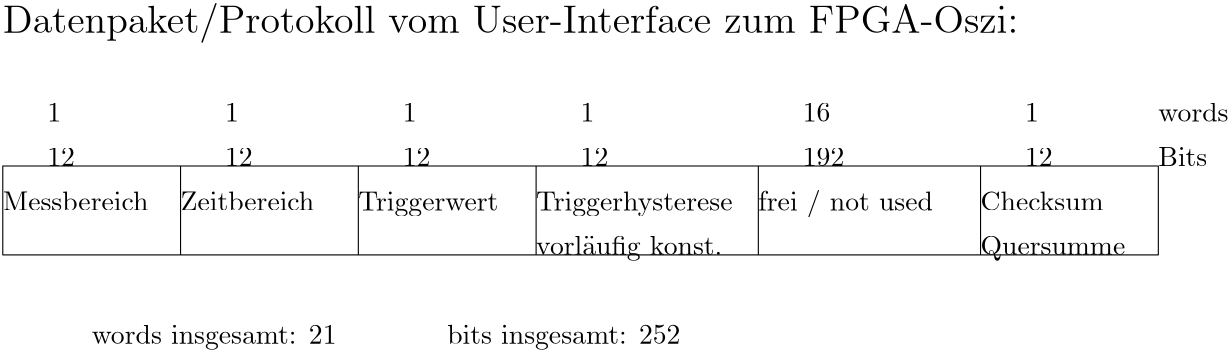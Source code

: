 <?xml version="1.0"?>
<!DOCTYPE ipe SYSTEM "ipe.dtd">
<ipe version="70218" creator="Ipe 7.2.23">
<info created="D:20210408123734" modified="D:20210408125131"/>
<ipestyle name="basic">
<symbol name="arrow/arc(spx)">
<path stroke="sym-stroke" fill="sym-stroke" pen="sym-pen">
0 0 m
-1 0.333 l
-1 -0.333 l
h
</path>
</symbol>
<symbol name="arrow/farc(spx)">
<path stroke="sym-stroke" fill="white" pen="sym-pen">
0 0 m
-1 0.333 l
-1 -0.333 l
h
</path>
</symbol>
<symbol name="arrow/ptarc(spx)">
<path stroke="sym-stroke" fill="sym-stroke" pen="sym-pen">
0 0 m
-1 0.333 l
-0.8 0 l
-1 -0.333 l
h
</path>
</symbol>
<symbol name="arrow/fptarc(spx)">
<path stroke="sym-stroke" fill="white" pen="sym-pen">
0 0 m
-1 0.333 l
-0.8 0 l
-1 -0.333 l
h
</path>
</symbol>
<symbol name="mark/circle(sx)" transformations="translations">
<path fill="sym-stroke">
0.6 0 0 0.6 0 0 e
0.4 0 0 0.4 0 0 e
</path>
</symbol>
<symbol name="mark/disk(sx)" transformations="translations">
<path fill="sym-stroke">
0.6 0 0 0.6 0 0 e
</path>
</symbol>
<symbol name="mark/fdisk(sfx)" transformations="translations">
<group>
<path fill="sym-fill">
0.5 0 0 0.5 0 0 e
</path>
<path fill="sym-stroke" fillrule="eofill">
0.6 0 0 0.6 0 0 e
0.4 0 0 0.4 0 0 e
</path>
</group>
</symbol>
<symbol name="mark/box(sx)" transformations="translations">
<path fill="sym-stroke" fillrule="eofill">
-0.6 -0.6 m
0.6 -0.6 l
0.6 0.6 l
-0.6 0.6 l
h
-0.4 -0.4 m
0.4 -0.4 l
0.4 0.4 l
-0.4 0.4 l
h
</path>
</symbol>
<symbol name="mark/square(sx)" transformations="translations">
<path fill="sym-stroke">
-0.6 -0.6 m
0.6 -0.6 l
0.6 0.6 l
-0.6 0.6 l
h
</path>
</symbol>
<symbol name="mark/fsquare(sfx)" transformations="translations">
<group>
<path fill="sym-fill">
-0.5 -0.5 m
0.5 -0.5 l
0.5 0.5 l
-0.5 0.5 l
h
</path>
<path fill="sym-stroke" fillrule="eofill">
-0.6 -0.6 m
0.6 -0.6 l
0.6 0.6 l
-0.6 0.6 l
h
-0.4 -0.4 m
0.4 -0.4 l
0.4 0.4 l
-0.4 0.4 l
h
</path>
</group>
</symbol>
<symbol name="mark/cross(sx)" transformations="translations">
<group>
<path fill="sym-stroke">
-0.43 -0.57 m
0.57 0.43 l
0.43 0.57 l
-0.57 -0.43 l
h
</path>
<path fill="sym-stroke">
-0.43 0.57 m
0.57 -0.43 l
0.43 -0.57 l
-0.57 0.43 l
h
</path>
</group>
</symbol>
<symbol name="arrow/fnormal(spx)">
<path stroke="sym-stroke" fill="white" pen="sym-pen">
0 0 m
-1 0.333 l
-1 -0.333 l
h
</path>
</symbol>
<symbol name="arrow/pointed(spx)">
<path stroke="sym-stroke" fill="sym-stroke" pen="sym-pen">
0 0 m
-1 0.333 l
-0.8 0 l
-1 -0.333 l
h
</path>
</symbol>
<symbol name="arrow/fpointed(spx)">
<path stroke="sym-stroke" fill="white" pen="sym-pen">
0 0 m
-1 0.333 l
-0.8 0 l
-1 -0.333 l
h
</path>
</symbol>
<symbol name="arrow/linear(spx)">
<path stroke="sym-stroke" pen="sym-pen">
-1 0.333 m
0 0 l
-1 -0.333 l
</path>
</symbol>
<symbol name="arrow/fdouble(spx)">
<path stroke="sym-stroke" fill="white" pen="sym-pen">
0 0 m
-1 0.333 l
-1 -0.333 l
h
-1 0 m
-2 0.333 l
-2 -0.333 l
h
</path>
</symbol>
<symbol name="arrow/double(spx)">
<path stroke="sym-stroke" fill="sym-stroke" pen="sym-pen">
0 0 m
-1 0.333 l
-1 -0.333 l
h
-1 0 m
-2 0.333 l
-2 -0.333 l
h
</path>
</symbol>
<symbol name="arrow/mid-normal(spx)">
<path stroke="sym-stroke" fill="sym-stroke" pen="sym-pen">
0.5 0 m
-0.5 0.333 l
-0.5 -0.333 l
h
</path>
</symbol>
<symbol name="arrow/mid-fnormal(spx)">
<path stroke="sym-stroke" fill="white" pen="sym-pen">
0.5 0 m
-0.5 0.333 l
-0.5 -0.333 l
h
</path>
</symbol>
<symbol name="arrow/mid-pointed(spx)">
<path stroke="sym-stroke" fill="sym-stroke" pen="sym-pen">
0.5 0 m
-0.5 0.333 l
-0.3 0 l
-0.5 -0.333 l
h
</path>
</symbol>
<symbol name="arrow/mid-fpointed(spx)">
<path stroke="sym-stroke" fill="white" pen="sym-pen">
0.5 0 m
-0.5 0.333 l
-0.3 0 l
-0.5 -0.333 l
h
</path>
</symbol>
<symbol name="arrow/mid-double(spx)">
<path stroke="sym-stroke" fill="sym-stroke" pen="sym-pen">
1 0 m
0 0.333 l
0 -0.333 l
h
0 0 m
-1 0.333 l
-1 -0.333 l
h
</path>
</symbol>
<symbol name="arrow/mid-fdouble(spx)">
<path stroke="sym-stroke" fill="white" pen="sym-pen">
1 0 m
0 0.333 l
0 -0.333 l
h
0 0 m
-1 0.333 l
-1 -0.333 l
h
</path>
</symbol>
<anglesize name="22.5 deg" value="22.5"/>
<anglesize name="30 deg" value="30"/>
<anglesize name="45 deg" value="45"/>
<anglesize name="60 deg" value="60"/>
<anglesize name="90 deg" value="90"/>
<arrowsize name="large" value="10"/>
<arrowsize name="small" value="5"/>
<arrowsize name="tiny" value="3"/>
<color name="blue" value="0 0 1"/>
<color name="brown" value="0.647 0.165 0.165"/>
<color name="darkblue" value="0 0 0.545"/>
<color name="darkcyan" value="0 0.545 0.545"/>
<color name="darkgray" value="0.663"/>
<color name="darkgreen" value="0 0.392 0"/>
<color name="darkmagenta" value="0.545 0 0.545"/>
<color name="darkorange" value="1 0.549 0"/>
<color name="darkred" value="0.545 0 0"/>
<color name="gold" value="1 0.843 0"/>
<color name="gray" value="0.745"/>
<color name="green" value="0 1 0"/>
<color name="lightblue" value="0.678 0.847 0.902"/>
<color name="lightcyan" value="0.878 1 1"/>
<color name="lightgray" value="0.827"/>
<color name="lightgreen" value="0.565 0.933 0.565"/>
<color name="lightyellow" value="1 1 0.878"/>
<color name="navy" value="0 0 0.502"/>
<color name="orange" value="1 0.647 0"/>
<color name="pink" value="1 0.753 0.796"/>
<color name="purple" value="0.627 0.125 0.941"/>
<color name="red" value="1 0 0"/>
<color name="seagreen" value="0.18 0.545 0.341"/>
<color name="turquoise" value="0.251 0.878 0.816"/>
<color name="violet" value="0.933 0.51 0.933"/>
<color name="yellow" value="1 1 0"/>
<dashstyle name="dash dot dotted" value="[4 2 1 2 1 2] 0"/>
<dashstyle name="dash dotted" value="[4 2 1 2] 0"/>
<dashstyle name="dashed" value="[4] 0"/>
<dashstyle name="dotted" value="[1 3] 0"/>
<gridsize name="10 pts (~3.5 mm)" value="10"/>
<gridsize name="14 pts (~5 mm)" value="14"/>
<gridsize name="16 pts (~6 mm)" value="16"/>
<gridsize name="20 pts (~7 mm)" value="20"/>
<gridsize name="28 pts (~10 mm)" value="28"/>
<gridsize name="32 pts (~12 mm)" value="32"/>
<gridsize name="4 pts" value="4"/>
<gridsize name="56 pts (~20 mm)" value="56"/>
<gridsize name="8 pts (~3 mm)" value="8"/>
<opacity name="10%" value="0.1"/>
<opacity name="30%" value="0.3"/>
<opacity name="50%" value="0.5"/>
<opacity name="75%" value="0.75"/>
<pen name="fat" value="1.2"/>
<pen name="heavier" value="0.8"/>
<pen name="ultrafat" value="2"/>
<symbolsize name="large" value="5"/>
<symbolsize name="small" value="2"/>
<symbolsize name="tiny" value="1.1"/>
<textsize name="Huge" value="\Huge"/>
<textsize name="LARGE" value="\LARGE"/>
<textsize name="Large" value="\Large"/>
<textsize name="footnote" value="\footnotesize"/>
<textsize name="huge" value="\huge"/>
<textsize name="large" value="\large"/>
<textsize name="small" value="\small"/>
<textsize name="tiny" value="\tiny"/>
<textstyle name="center" begin="\begin{center}" end="\end{center}"/>
<textstyle name="item" begin="\begin{itemize}\item{}" end="\end{itemize}"/>
<textstyle name="itemize" begin="\begin{itemize}" end="\end{itemize}"/>
<tiling name="falling" angle="-60" step="4" width="1"/>
<tiling name="rising" angle="30" step="4" width="1"/>
</ipestyle>
<page>
<layer name="alpha"/>
<view layers="alpha" active="alpha"/>
<text layer="alpha" matrix="1 0 0 1 -16 16" transformations="translations" pos="16 800" stroke="black" type="label" width="365.844" height="10.756" depth="3.59" valign="baseline" size="Large">Datenpaket/Protokoll vom User-Interface zum FPGA-Oszi:</text>
<path matrix="0.896552 0 0 1 0 16" stroke="black">
0 752 m
0 720 l
464 720 l
464 752 l
h
</path>
<text matrix="1 0 0 1 -144 64" transformations="translations" pos="560 704" stroke="black" type="label" width="17.628" height="6.808" depth="0" valign="baseline">Bits</text>
<text matrix="1 0 0 1 -128 -32" transformations="translations" pos="544 816" stroke="black" type="label" width="25.266" height="6.918" depth="0" valign="baseline">words</text>
<text matrix="1 0 0 1 0 16" transformations="translations" pos="0 736" stroke="black" type="label" width="55.763" height="6.918" depth="0" valign="baseline">Messbereich
</text>
<path matrix="1 0 0 1 0 16" stroke="black">
64 752 m
64 720 l
</path>
<text matrix="1 0 0 1 0 16" transformations="translations" pos="64 736" stroke="black" type="label" width="48.18" height="6.918" depth="0" valign="baseline">Zeitbereich</text>
<path matrix="1 0 0 1 0 16" stroke="black">
128 752 m
128 720 l
128 720 l
</path>
<text matrix="1 0 0 1 0 16" transformations="translations" pos="128 736" stroke="black" type="label" width="50.45" height="6.815" depth="1.93" valign="baseline">Triggerwert</text>
<path matrix="1 0 0 1 0 16" stroke="black">
192 752 m
192 720 l
</path>
<text matrix="1 0 0 1 0 16" transformations="translations" pos="192 736" stroke="black" type="label" width="70.763" height="6.926" depth="1.93" valign="baseline">Triggerhysterese</text>
<path matrix="1 0 0 1 0 16" stroke="black">
272 752 m
272 720 l
</path>
<text matrix="1 0 0 1 -16 16" transformations="translations" pos="208 720" stroke="black" type="label" width="67.054" height="6.926" depth="1.93" valign="baseline">vorläufig konst.</text>
<text matrix="1 0 0 1 0 16" transformations="translations" pos="16 752" stroke="black" type="label" width="9.963" height="6.42" depth="0" valign="baseline">12</text>
<text matrix="1 0 0 1 0 16" transformations="translations" pos="16 768" stroke="black" type="label" width="4.981" height="6.42" depth="0" valign="baseline">1</text>
<text matrix="1 0 0 1 0 16" transformations="translations" pos="80 752" stroke="black" type="label" width="9.963" height="6.42" depth="0" valign="baseline">12</text>
<text matrix="1 0 0 1 0 16" transformations="translations" pos="80 768" stroke="black" type="label" width="4.981" height="6.42" depth="0" valign="baseline">1</text>
<text matrix="1 0 0 1 0 16" transformations="translations" pos="144 752" stroke="black" type="label" width="9.963" height="6.42" depth="0" valign="baseline">12</text>
<text matrix="1 0 0 1 0 16" transformations="translations" pos="144 768" stroke="black" type="label" width="4.981" height="6.42" depth="0" valign="baseline">1</text>
<text matrix="1 0 0 1 0 16" transformations="translations" pos="208 752" stroke="black" type="label" width="9.963" height="6.42" depth="0" valign="baseline">12</text>
<text matrix="1 0 0 1 0 16" transformations="translations" pos="208 768" stroke="black" type="label" width="4.981" height="6.42" depth="0" valign="baseline">1</text>
<text matrix="1 0 0 1 0 16" transformations="translations" pos="272 736" stroke="black" type="label" width="62.903" height="7.473" depth="2.49" valign="baseline">frei / not used</text>
<text matrix="1 0 0 1 0 16" transformations="translations" pos="32 688" stroke="black" type="label" width="88.197" height="6.926" depth="1.93" valign="baseline">words insgesamt: 21</text>
<text matrix="1 0 0 1 0 16" transformations="translations" pos="160 688" stroke="black" type="label" width="84.018" height="6.926" depth="1.93" valign="baseline">bits insgesamt: 252</text>
<path matrix="1 0 0 1 0 16" stroke="black">
352 752 m
352 720 l
</path>
<text matrix="1 0 0 1 0 16" transformations="translations" pos="352 736" stroke="black" type="label" width="44.334" height="6.918" depth="0" valign="baseline">Checksum</text>
<text matrix="1 0 0 1 0 16" transformations="translations" pos="352 720" stroke="black" type="label" width="52.11" height="6.815" depth="1.93" valign="baseline">Quersumme</text>
<text matrix="1 0 0 1 0 16" transformations="translations" pos="288 768" stroke="black" type="label" width="9.963" height="6.42" depth="0" valign="baseline">16</text>
<text matrix="1 0 0 1 0 16" transformations="translations" pos="288 752" stroke="black" type="label" width="14.944" height="6.42" depth="0" valign="baseline">192</text>
<text matrix="1 0 0 1 0 16" transformations="translations" pos="368 768" stroke="black" type="label" width="4.981" height="6.42" depth="0" valign="baseline">1</text>
<text matrix="1 0 0 1 0 16" transformations="translations" pos="368 752" stroke="black" type="label" width="9.963" height="6.42" depth="0" valign="baseline">12</text>
</page>
</ipe>

